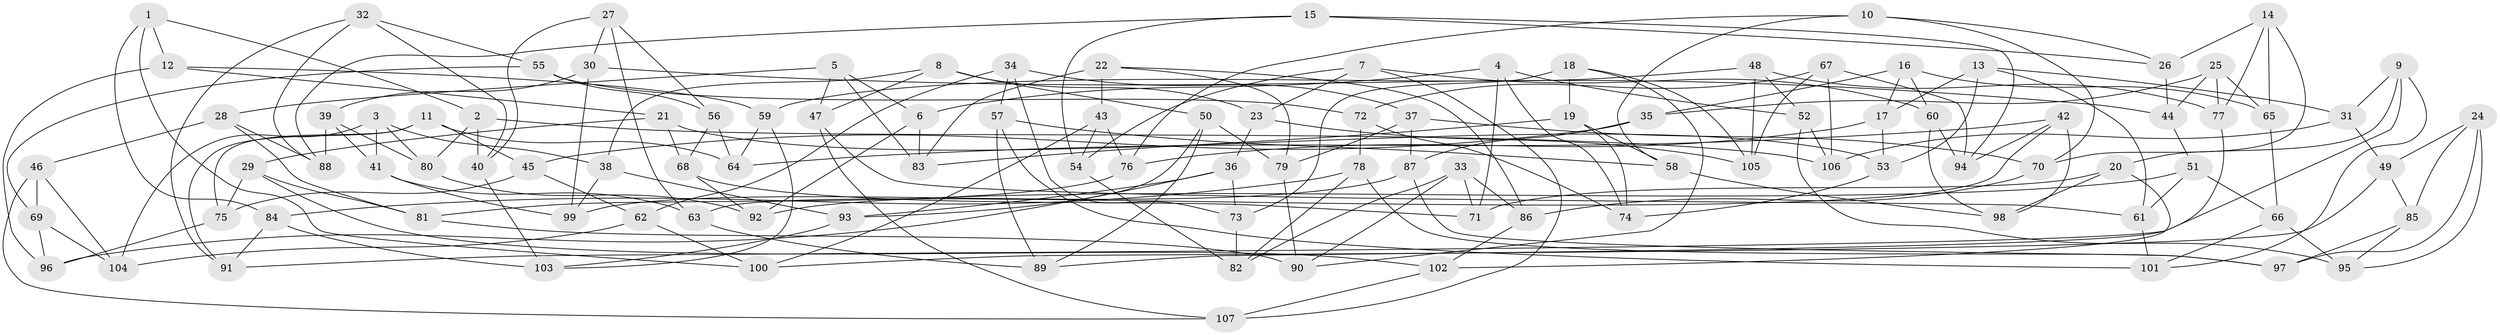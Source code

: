 // Generated by graph-tools (version 1.1) at 2025/11/02/27/25 16:11:48]
// undirected, 107 vertices, 214 edges
graph export_dot {
graph [start="1"]
  node [color=gray90,style=filled];
  1;
  2;
  3;
  4;
  5;
  6;
  7;
  8;
  9;
  10;
  11;
  12;
  13;
  14;
  15;
  16;
  17;
  18;
  19;
  20;
  21;
  22;
  23;
  24;
  25;
  26;
  27;
  28;
  29;
  30;
  31;
  32;
  33;
  34;
  35;
  36;
  37;
  38;
  39;
  40;
  41;
  42;
  43;
  44;
  45;
  46;
  47;
  48;
  49;
  50;
  51;
  52;
  53;
  54;
  55;
  56;
  57;
  58;
  59;
  60;
  61;
  62;
  63;
  64;
  65;
  66;
  67;
  68;
  69;
  70;
  71;
  72;
  73;
  74;
  75;
  76;
  77;
  78;
  79;
  80;
  81;
  82;
  83;
  84;
  85;
  86;
  87;
  88;
  89;
  90;
  91;
  92;
  93;
  94;
  95;
  96;
  97;
  98;
  99;
  100;
  101;
  102;
  103;
  104;
  105;
  106;
  107;
  1 -- 100;
  1 -- 12;
  1 -- 84;
  1 -- 2;
  2 -- 40;
  2 -- 106;
  2 -- 80;
  3 -- 104;
  3 -- 38;
  3 -- 41;
  3 -- 80;
  4 -- 71;
  4 -- 6;
  4 -- 74;
  4 -- 52;
  5 -- 83;
  5 -- 6;
  5 -- 47;
  5 -- 28;
  6 -- 92;
  6 -- 83;
  7 -- 54;
  7 -- 60;
  7 -- 107;
  7 -- 23;
  8 -- 38;
  8 -- 47;
  8 -- 23;
  8 -- 50;
  9 -- 101;
  9 -- 20;
  9 -- 31;
  9 -- 91;
  10 -- 76;
  10 -- 58;
  10 -- 26;
  10 -- 70;
  11 -- 75;
  11 -- 64;
  11 -- 45;
  11 -- 91;
  12 -- 21;
  12 -- 59;
  12 -- 96;
  13 -- 17;
  13 -- 31;
  13 -- 53;
  13 -- 61;
  14 -- 26;
  14 -- 77;
  14 -- 70;
  14 -- 65;
  15 -- 88;
  15 -- 54;
  15 -- 26;
  15 -- 94;
  16 -- 65;
  16 -- 60;
  16 -- 17;
  16 -- 35;
  17 -- 53;
  17 -- 76;
  18 -- 90;
  18 -- 73;
  18 -- 19;
  18 -- 105;
  19 -- 74;
  19 -- 83;
  19 -- 58;
  20 -- 71;
  20 -- 98;
  20 -- 102;
  21 -- 29;
  21 -- 53;
  21 -- 68;
  22 -- 43;
  22 -- 83;
  22 -- 86;
  22 -- 79;
  23 -- 105;
  23 -- 36;
  24 -- 85;
  24 -- 97;
  24 -- 49;
  24 -- 95;
  25 -- 65;
  25 -- 35;
  25 -- 77;
  25 -- 44;
  26 -- 44;
  27 -- 40;
  27 -- 56;
  27 -- 63;
  27 -- 30;
  28 -- 81;
  28 -- 46;
  28 -- 88;
  29 -- 81;
  29 -- 102;
  29 -- 75;
  30 -- 39;
  30 -- 44;
  30 -- 99;
  31 -- 106;
  31 -- 49;
  32 -- 91;
  32 -- 55;
  32 -- 88;
  32 -- 40;
  33 -- 86;
  33 -- 90;
  33 -- 71;
  33 -- 82;
  34 -- 73;
  34 -- 62;
  34 -- 37;
  34 -- 57;
  35 -- 45;
  35 -- 87;
  36 -- 96;
  36 -- 73;
  36 -- 93;
  37 -- 79;
  37 -- 70;
  37 -- 87;
  38 -- 93;
  38 -- 99;
  39 -- 88;
  39 -- 80;
  39 -- 41;
  40 -- 103;
  41 -- 99;
  41 -- 63;
  42 -- 94;
  42 -- 98;
  42 -- 63;
  42 -- 64;
  43 -- 54;
  43 -- 76;
  43 -- 100;
  44 -- 51;
  45 -- 75;
  45 -- 62;
  46 -- 107;
  46 -- 104;
  46 -- 69;
  47 -- 107;
  47 -- 61;
  48 -- 52;
  48 -- 77;
  48 -- 59;
  48 -- 105;
  49 -- 100;
  49 -- 85;
  50 -- 93;
  50 -- 79;
  50 -- 89;
  51 -- 61;
  51 -- 92;
  51 -- 66;
  52 -- 106;
  52 -- 95;
  53 -- 74;
  54 -- 82;
  55 -- 72;
  55 -- 69;
  55 -- 56;
  56 -- 64;
  56 -- 68;
  57 -- 58;
  57 -- 101;
  57 -- 89;
  58 -- 98;
  59 -- 103;
  59 -- 64;
  60 -- 98;
  60 -- 94;
  61 -- 101;
  62 -- 104;
  62 -- 100;
  63 -- 89;
  65 -- 66;
  66 -- 95;
  66 -- 101;
  67 -- 105;
  67 -- 72;
  67 -- 94;
  67 -- 106;
  68 -- 71;
  68 -- 92;
  69 -- 96;
  69 -- 104;
  70 -- 86;
  72 -- 78;
  72 -- 74;
  73 -- 82;
  75 -- 96;
  76 -- 81;
  77 -- 89;
  78 -- 82;
  78 -- 84;
  78 -- 97;
  79 -- 90;
  80 -- 92;
  81 -- 90;
  84 -- 103;
  84 -- 91;
  85 -- 95;
  85 -- 97;
  86 -- 102;
  87 -- 97;
  87 -- 99;
  93 -- 103;
  102 -- 107;
}
